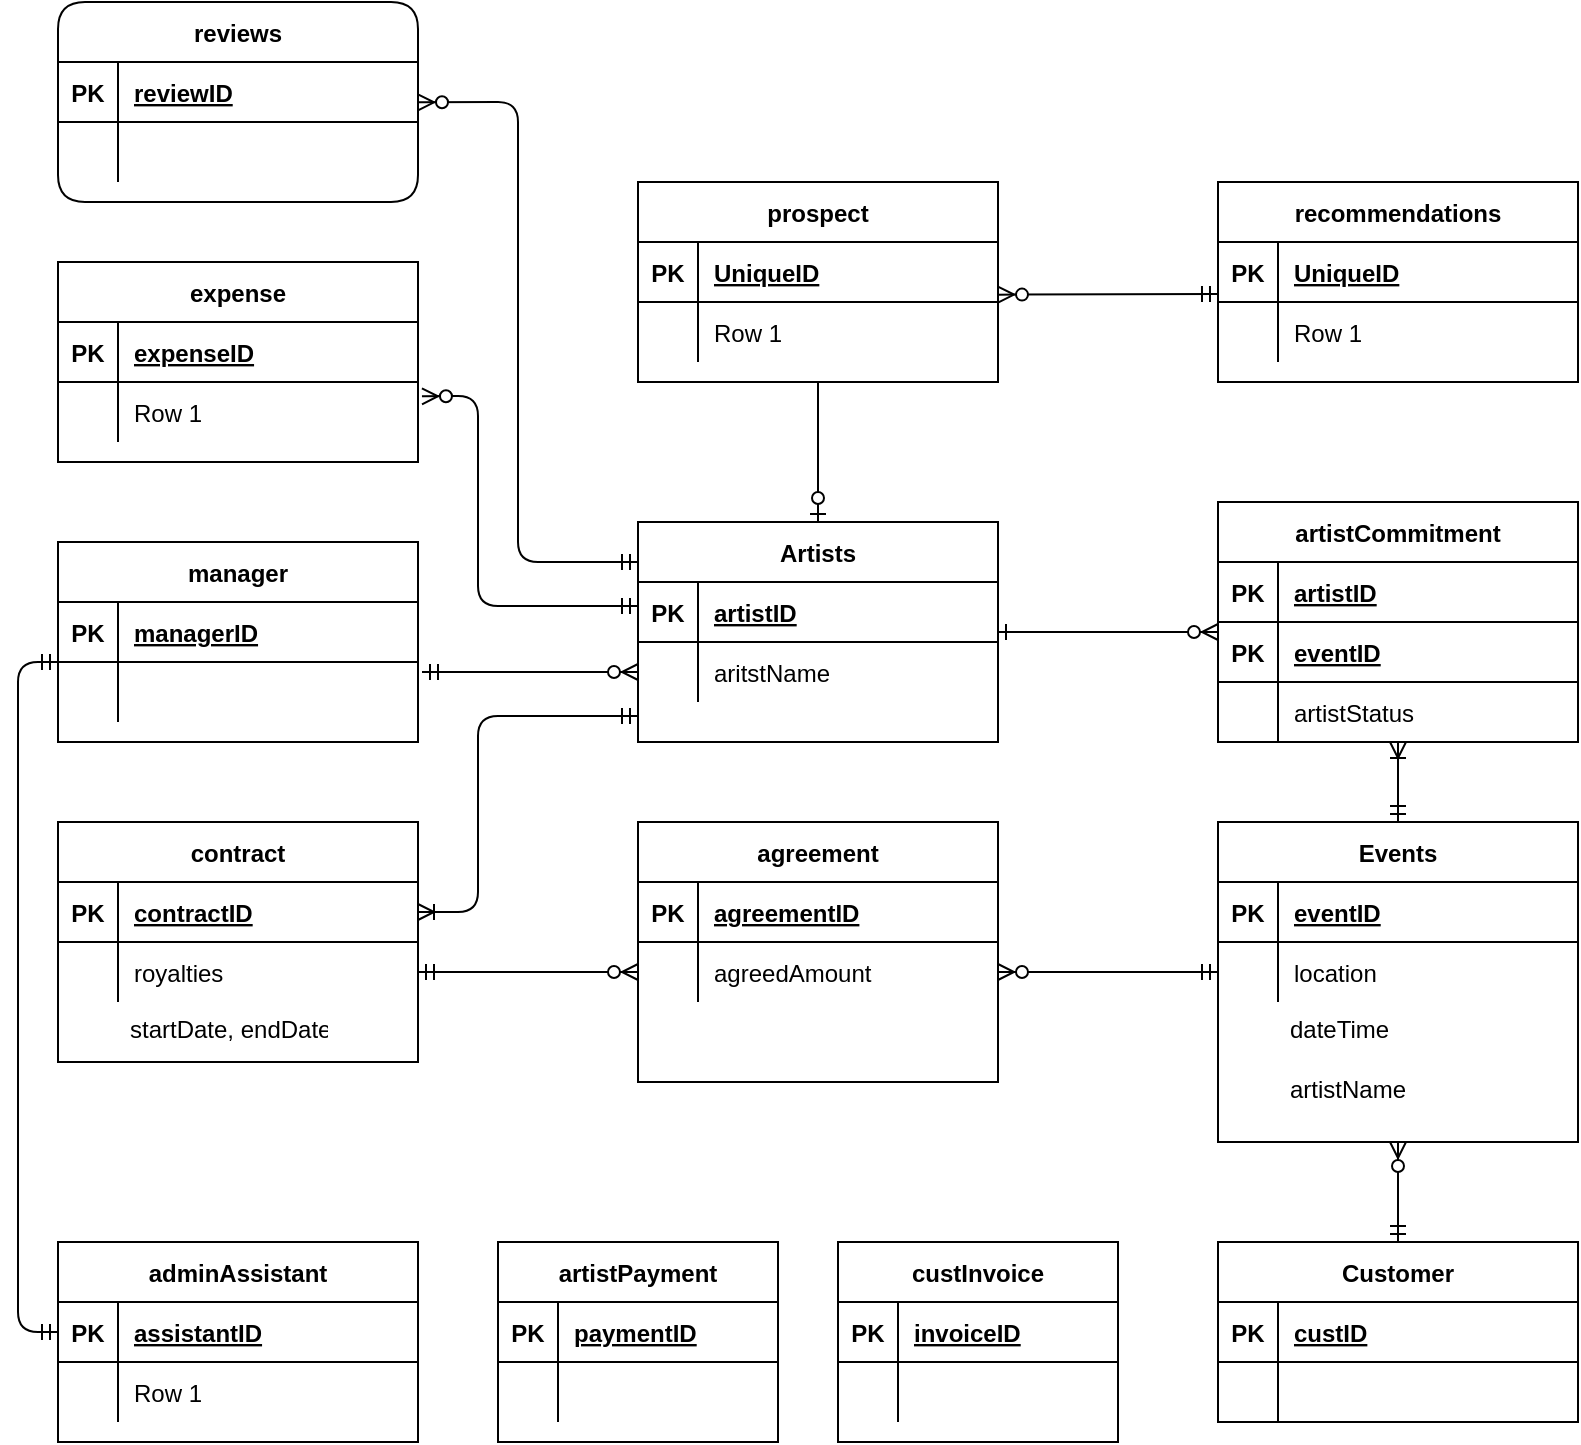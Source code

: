 <mxfile version="13.8.1" type="github">
  <diagram id="R2lEEEUBdFMjLlhIrx00" name="Page-1">
    <mxGraphModel dx="1221" dy="688" grid="1" gridSize="10" guides="1" tooltips="1" connect="1" arrows="1" fold="1" page="1" pageScale="1" pageWidth="1654" pageHeight="1169" math="0" shadow="0" extFonts="Permanent Marker^https://fonts.googleapis.com/css?family=Permanent+Marker">
      <root>
        <mxCell id="0" />
        <mxCell id="1" parent="0" />
        <mxCell id="C-vyLk0tnHw3VtMMgP7b-1" value="" style="edgeStyle=entityRelationEdgeStyle;endArrow=ERzeroToMany;startArrow=ERone;endFill=1;startFill=0;" parent="1" edge="1">
          <mxGeometry width="100" height="100" relative="1" as="geometry">
            <mxPoint x="730" y="455" as="sourcePoint" />
            <mxPoint x="840" y="455" as="targetPoint" />
          </mxGeometry>
        </mxCell>
        <mxCell id="C-vyLk0tnHw3VtMMgP7b-23" value="Artists" style="shape=table;startSize=30;container=1;collapsible=1;childLayout=tableLayout;fixedRows=1;rowLines=0;fontStyle=1;align=center;resizeLast=1;" parent="1" vertex="1">
          <mxGeometry x="550" y="400" width="180" height="110" as="geometry" />
        </mxCell>
        <mxCell id="C-vyLk0tnHw3VtMMgP7b-24" value="" style="shape=partialRectangle;collapsible=0;dropTarget=0;pointerEvents=0;fillColor=none;points=[[0,0.5],[1,0.5]];portConstraint=eastwest;top=0;left=0;right=0;bottom=1;" parent="C-vyLk0tnHw3VtMMgP7b-23" vertex="1">
          <mxGeometry y="30" width="180" height="30" as="geometry" />
        </mxCell>
        <mxCell id="C-vyLk0tnHw3VtMMgP7b-25" value="PK" style="shape=partialRectangle;overflow=hidden;connectable=0;fillColor=none;top=0;left=0;bottom=0;right=0;fontStyle=1;" parent="C-vyLk0tnHw3VtMMgP7b-24" vertex="1">
          <mxGeometry width="30" height="30" as="geometry" />
        </mxCell>
        <mxCell id="C-vyLk0tnHw3VtMMgP7b-26" value="artistID" style="shape=partialRectangle;overflow=hidden;connectable=0;fillColor=none;top=0;left=0;bottom=0;right=0;align=left;spacingLeft=6;fontStyle=5;" parent="C-vyLk0tnHw3VtMMgP7b-24" vertex="1">
          <mxGeometry x="30" width="150" height="30" as="geometry" />
        </mxCell>
        <mxCell id="C-vyLk0tnHw3VtMMgP7b-27" value="" style="shape=partialRectangle;collapsible=0;dropTarget=0;pointerEvents=0;fillColor=none;points=[[0,0.5],[1,0.5]];portConstraint=eastwest;top=0;left=0;right=0;bottom=0;" parent="C-vyLk0tnHw3VtMMgP7b-23" vertex="1">
          <mxGeometry y="60" width="180" height="30" as="geometry" />
        </mxCell>
        <mxCell id="C-vyLk0tnHw3VtMMgP7b-28" value="" style="shape=partialRectangle;overflow=hidden;connectable=0;fillColor=none;top=0;left=0;bottom=0;right=0;" parent="C-vyLk0tnHw3VtMMgP7b-27" vertex="1">
          <mxGeometry width="30" height="30" as="geometry" />
        </mxCell>
        <mxCell id="C-vyLk0tnHw3VtMMgP7b-29" value="aritstName" style="shape=partialRectangle;overflow=hidden;connectable=0;fillColor=none;top=0;left=0;bottom=0;right=0;align=left;spacingLeft=6;" parent="C-vyLk0tnHw3VtMMgP7b-27" vertex="1">
          <mxGeometry x="30" width="150" height="30" as="geometry" />
        </mxCell>
        <mxCell id="C-vyLk0tnHw3VtMMgP7b-13" value="Events" style="shape=table;startSize=30;container=1;collapsible=1;childLayout=tableLayout;fixedRows=1;rowLines=0;fontStyle=1;align=center;resizeLast=1;labelBorderColor=none;" parent="1" vertex="1">
          <mxGeometry x="840" y="550" width="180" height="160" as="geometry" />
        </mxCell>
        <mxCell id="C-vyLk0tnHw3VtMMgP7b-14" value="" style="shape=partialRectangle;collapsible=0;dropTarget=0;pointerEvents=0;fillColor=none;points=[[0,0.5],[1,0.5]];portConstraint=eastwest;top=0;left=0;right=0;bottom=1;" parent="C-vyLk0tnHw3VtMMgP7b-13" vertex="1">
          <mxGeometry y="30" width="180" height="30" as="geometry" />
        </mxCell>
        <mxCell id="C-vyLk0tnHw3VtMMgP7b-15" value="PK" style="shape=partialRectangle;overflow=hidden;connectable=0;fillColor=none;top=0;left=0;bottom=0;right=0;fontStyle=1;" parent="C-vyLk0tnHw3VtMMgP7b-14" vertex="1">
          <mxGeometry width="30" height="30" as="geometry" />
        </mxCell>
        <mxCell id="C-vyLk0tnHw3VtMMgP7b-16" value="eventID" style="shape=partialRectangle;overflow=hidden;connectable=0;fillColor=none;top=0;left=0;bottom=0;right=0;align=left;spacingLeft=6;fontStyle=5;" parent="C-vyLk0tnHw3VtMMgP7b-14" vertex="1">
          <mxGeometry x="30" width="150" height="30" as="geometry" />
        </mxCell>
        <mxCell id="C-vyLk0tnHw3VtMMgP7b-17" value="" style="shape=partialRectangle;collapsible=0;dropTarget=0;pointerEvents=0;fillColor=none;points=[[0,0.5],[1,0.5]];portConstraint=eastwest;top=0;left=0;right=0;bottom=0;" parent="C-vyLk0tnHw3VtMMgP7b-13" vertex="1">
          <mxGeometry y="60" width="180" height="30" as="geometry" />
        </mxCell>
        <mxCell id="C-vyLk0tnHw3VtMMgP7b-18" value="" style="shape=partialRectangle;overflow=hidden;connectable=0;fillColor=none;top=0;left=0;bottom=0;right=0;" parent="C-vyLk0tnHw3VtMMgP7b-17" vertex="1">
          <mxGeometry width="30" height="30" as="geometry" />
        </mxCell>
        <mxCell id="C-vyLk0tnHw3VtMMgP7b-19" value="location" style="shape=partialRectangle;overflow=hidden;connectable=0;fillColor=none;top=0;left=0;bottom=0;right=0;align=left;spacingLeft=6;" parent="C-vyLk0tnHw3VtMMgP7b-17" vertex="1">
          <mxGeometry x="30" width="150" height="30" as="geometry" />
        </mxCell>
        <mxCell id="mqJl5DUYmQ09zR0W0rPT-18" value="" style="fontSize=12;html=1;endArrow=ERoneToMany;startArrow=ERmandOne;exitX=0.5;exitY=0;exitDx=0;exitDy=0;entryX=0.5;entryY=1;entryDx=0;entryDy=0;" edge="1" parent="1" source="C-vyLk0tnHw3VtMMgP7b-13" target="C-vyLk0tnHw3VtMMgP7b-2">
          <mxGeometry width="100" height="100" relative="1" as="geometry">
            <mxPoint x="860" y="610" as="sourcePoint" />
            <mxPoint x="960" y="510" as="targetPoint" />
          </mxGeometry>
        </mxCell>
        <mxCell id="mqJl5DUYmQ09zR0W0rPT-19" value="" style="fontSize=12;html=1;endArrow=ERzeroToMany;startArrow=ERmandOne;exitX=0.5;exitY=0;exitDx=0;exitDy=0;entryX=0.5;entryY=1;entryDx=0;entryDy=0;" edge="1" parent="1" source="mqJl5DUYmQ09zR0W0rPT-5" target="C-vyLk0tnHw3VtMMgP7b-13">
          <mxGeometry width="100" height="100" relative="1" as="geometry">
            <mxPoint x="860" y="750" as="sourcePoint" />
            <mxPoint x="960" y="650" as="targetPoint" />
          </mxGeometry>
        </mxCell>
        <mxCell id="mqJl5DUYmQ09zR0W0rPT-46" value="contract" style="shape=table;startSize=30;container=1;collapsible=1;childLayout=tableLayout;fixedRows=1;rowLines=0;fontStyle=1;align=center;resizeLast=1;" vertex="1" parent="1">
          <mxGeometry x="260" y="550" width="180" height="120" as="geometry" />
        </mxCell>
        <mxCell id="mqJl5DUYmQ09zR0W0rPT-47" value="" style="shape=partialRectangle;collapsible=0;dropTarget=0;pointerEvents=0;fillColor=none;top=0;left=0;bottom=1;right=0;points=[[0,0.5],[1,0.5]];portConstraint=eastwest;" vertex="1" parent="mqJl5DUYmQ09zR0W0rPT-46">
          <mxGeometry y="30" width="180" height="30" as="geometry" />
        </mxCell>
        <mxCell id="mqJl5DUYmQ09zR0W0rPT-48" value="PK" style="shape=partialRectangle;connectable=0;fillColor=none;top=0;left=0;bottom=0;right=0;fontStyle=1;overflow=hidden;" vertex="1" parent="mqJl5DUYmQ09zR0W0rPT-47">
          <mxGeometry width="30" height="30" as="geometry" />
        </mxCell>
        <mxCell id="mqJl5DUYmQ09zR0W0rPT-49" value="contractID" style="shape=partialRectangle;connectable=0;fillColor=none;top=0;left=0;bottom=0;right=0;align=left;spacingLeft=6;fontStyle=5;overflow=hidden;" vertex="1" parent="mqJl5DUYmQ09zR0W0rPT-47">
          <mxGeometry x="30" width="150" height="30" as="geometry" />
        </mxCell>
        <mxCell id="mqJl5DUYmQ09zR0W0rPT-50" value="" style="shape=partialRectangle;collapsible=0;dropTarget=0;pointerEvents=0;fillColor=none;top=0;left=0;bottom=0;right=0;points=[[0,0.5],[1,0.5]];portConstraint=eastwest;" vertex="1" parent="mqJl5DUYmQ09zR0W0rPT-46">
          <mxGeometry y="60" width="180" height="30" as="geometry" />
        </mxCell>
        <mxCell id="mqJl5DUYmQ09zR0W0rPT-51" value="" style="shape=partialRectangle;connectable=0;fillColor=none;top=0;left=0;bottom=0;right=0;editable=1;overflow=hidden;" vertex="1" parent="mqJl5DUYmQ09zR0W0rPT-50">
          <mxGeometry width="30" height="30" as="geometry" />
        </mxCell>
        <mxCell id="mqJl5DUYmQ09zR0W0rPT-52" value="royalties" style="shape=partialRectangle;connectable=0;fillColor=none;top=0;left=0;bottom=0;right=0;align=left;spacingLeft=6;overflow=hidden;" vertex="1" parent="mqJl5DUYmQ09zR0W0rPT-50">
          <mxGeometry x="30" width="150" height="30" as="geometry" />
        </mxCell>
        <mxCell id="mqJl5DUYmQ09zR0W0rPT-59" value="manager" style="shape=table;startSize=30;container=1;collapsible=1;childLayout=tableLayout;fixedRows=1;rowLines=0;fontStyle=1;align=center;resizeLast=1;" vertex="1" parent="1">
          <mxGeometry x="260" y="410" width="180" height="100" as="geometry" />
        </mxCell>
        <mxCell id="mqJl5DUYmQ09zR0W0rPT-60" value="" style="shape=partialRectangle;collapsible=0;dropTarget=0;pointerEvents=0;fillColor=none;top=0;left=0;bottom=1;right=0;points=[[0,0.5],[1,0.5]];portConstraint=eastwest;" vertex="1" parent="mqJl5DUYmQ09zR0W0rPT-59">
          <mxGeometry y="30" width="180" height="30" as="geometry" />
        </mxCell>
        <mxCell id="mqJl5DUYmQ09zR0W0rPT-61" value="PK" style="shape=partialRectangle;connectable=0;fillColor=none;top=0;left=0;bottom=0;right=0;fontStyle=1;overflow=hidden;" vertex="1" parent="mqJl5DUYmQ09zR0W0rPT-60">
          <mxGeometry width="30" height="30" as="geometry" />
        </mxCell>
        <mxCell id="mqJl5DUYmQ09zR0W0rPT-62" value="managerID" style="shape=partialRectangle;connectable=0;fillColor=none;top=0;left=0;bottom=0;right=0;align=left;spacingLeft=6;fontStyle=5;overflow=hidden;" vertex="1" parent="mqJl5DUYmQ09zR0W0rPT-60">
          <mxGeometry x="30" width="150" height="30" as="geometry" />
        </mxCell>
        <mxCell id="mqJl5DUYmQ09zR0W0rPT-63" value="" style="shape=partialRectangle;collapsible=0;dropTarget=0;pointerEvents=0;fillColor=none;top=0;left=0;bottom=0;right=0;points=[[0,0.5],[1,0.5]];portConstraint=eastwest;" vertex="1" parent="mqJl5DUYmQ09zR0W0rPT-59">
          <mxGeometry y="60" width="180" height="30" as="geometry" />
        </mxCell>
        <mxCell id="mqJl5DUYmQ09zR0W0rPT-64" value="" style="shape=partialRectangle;connectable=0;fillColor=none;top=0;left=0;bottom=0;right=0;editable=1;overflow=hidden;" vertex="1" parent="mqJl5DUYmQ09zR0W0rPT-63">
          <mxGeometry width="30" height="30" as="geometry" />
        </mxCell>
        <mxCell id="mqJl5DUYmQ09zR0W0rPT-65" value="" style="shape=partialRectangle;connectable=0;fillColor=none;top=0;left=0;bottom=0;right=0;align=left;spacingLeft=6;overflow=hidden;" vertex="1" parent="mqJl5DUYmQ09zR0W0rPT-63">
          <mxGeometry x="30" width="150" height="30" as="geometry" />
        </mxCell>
        <mxCell id="mqJl5DUYmQ09zR0W0rPT-66" value="expense" style="shape=table;startSize=30;container=1;collapsible=1;childLayout=tableLayout;fixedRows=1;rowLines=0;fontStyle=1;align=center;resizeLast=1;" vertex="1" parent="1">
          <mxGeometry x="260" y="270" width="180" height="100" as="geometry" />
        </mxCell>
        <mxCell id="mqJl5DUYmQ09zR0W0rPT-67" value="" style="shape=partialRectangle;collapsible=0;dropTarget=0;pointerEvents=0;fillColor=none;top=0;left=0;bottom=1;right=0;points=[[0,0.5],[1,0.5]];portConstraint=eastwest;" vertex="1" parent="mqJl5DUYmQ09zR0W0rPT-66">
          <mxGeometry y="30" width="180" height="30" as="geometry" />
        </mxCell>
        <mxCell id="mqJl5DUYmQ09zR0W0rPT-68" value="PK" style="shape=partialRectangle;connectable=0;fillColor=none;top=0;left=0;bottom=0;right=0;fontStyle=1;overflow=hidden;" vertex="1" parent="mqJl5DUYmQ09zR0W0rPT-67">
          <mxGeometry width="30" height="30" as="geometry" />
        </mxCell>
        <mxCell id="mqJl5DUYmQ09zR0W0rPT-69" value="expenseID" style="shape=partialRectangle;connectable=0;fillColor=none;top=0;left=0;bottom=0;right=0;align=left;spacingLeft=6;fontStyle=5;overflow=hidden;" vertex="1" parent="mqJl5DUYmQ09zR0W0rPT-67">
          <mxGeometry x="30" width="150" height="30" as="geometry" />
        </mxCell>
        <mxCell id="mqJl5DUYmQ09zR0W0rPT-70" value="" style="shape=partialRectangle;collapsible=0;dropTarget=0;pointerEvents=0;fillColor=none;top=0;left=0;bottom=0;right=0;points=[[0,0.5],[1,0.5]];portConstraint=eastwest;" vertex="1" parent="mqJl5DUYmQ09zR0W0rPT-66">
          <mxGeometry y="60" width="180" height="30" as="geometry" />
        </mxCell>
        <mxCell id="mqJl5DUYmQ09zR0W0rPT-71" value="" style="shape=partialRectangle;connectable=0;fillColor=none;top=0;left=0;bottom=0;right=0;editable=1;overflow=hidden;" vertex="1" parent="mqJl5DUYmQ09zR0W0rPT-70">
          <mxGeometry width="30" height="30" as="geometry" />
        </mxCell>
        <mxCell id="mqJl5DUYmQ09zR0W0rPT-72" value="Row 1" style="shape=partialRectangle;connectable=0;fillColor=none;top=0;left=0;bottom=0;right=0;align=left;spacingLeft=6;overflow=hidden;" vertex="1" parent="mqJl5DUYmQ09zR0W0rPT-70">
          <mxGeometry x="30" width="150" height="30" as="geometry" />
        </mxCell>
        <mxCell id="mqJl5DUYmQ09zR0W0rPT-33" value="agreement" style="shape=table;startSize=30;container=1;collapsible=1;childLayout=tableLayout;fixedRows=1;rowLines=0;fontStyle=1;align=center;resizeLast=1;" vertex="1" parent="1">
          <mxGeometry x="550" y="550" width="180" height="130" as="geometry" />
        </mxCell>
        <mxCell id="mqJl5DUYmQ09zR0W0rPT-34" value="" style="shape=partialRectangle;collapsible=0;dropTarget=0;pointerEvents=0;fillColor=none;top=0;left=0;bottom=1;right=0;points=[[0,0.5],[1,0.5]];portConstraint=eastwest;" vertex="1" parent="mqJl5DUYmQ09zR0W0rPT-33">
          <mxGeometry y="30" width="180" height="30" as="geometry" />
        </mxCell>
        <mxCell id="mqJl5DUYmQ09zR0W0rPT-35" value="PK" style="shape=partialRectangle;connectable=0;fillColor=none;top=0;left=0;bottom=0;right=0;fontStyle=1;overflow=hidden;" vertex="1" parent="mqJl5DUYmQ09zR0W0rPT-34">
          <mxGeometry width="30" height="30" as="geometry" />
        </mxCell>
        <mxCell id="mqJl5DUYmQ09zR0W0rPT-36" value="agreementID" style="shape=partialRectangle;connectable=0;fillColor=none;top=0;left=0;bottom=0;right=0;align=left;spacingLeft=6;fontStyle=5;overflow=hidden;" vertex="1" parent="mqJl5DUYmQ09zR0W0rPT-34">
          <mxGeometry x="30" width="150" height="30" as="geometry" />
        </mxCell>
        <mxCell id="mqJl5DUYmQ09zR0W0rPT-37" value="" style="shape=partialRectangle;collapsible=0;dropTarget=0;pointerEvents=0;fillColor=none;top=0;left=0;bottom=0;right=0;points=[[0,0.5],[1,0.5]];portConstraint=eastwest;" vertex="1" parent="mqJl5DUYmQ09zR0W0rPT-33">
          <mxGeometry y="60" width="180" height="30" as="geometry" />
        </mxCell>
        <mxCell id="mqJl5DUYmQ09zR0W0rPT-38" value="" style="shape=partialRectangle;connectable=0;fillColor=none;top=0;left=0;bottom=0;right=0;editable=1;overflow=hidden;" vertex="1" parent="mqJl5DUYmQ09zR0W0rPT-37">
          <mxGeometry width="30" height="30" as="geometry" />
        </mxCell>
        <mxCell id="mqJl5DUYmQ09zR0W0rPT-39" value="agreedAmount" style="shape=partialRectangle;connectable=0;fillColor=none;top=0;left=0;bottom=0;right=0;align=left;spacingLeft=6;overflow=hidden;" vertex="1" parent="mqJl5DUYmQ09zR0W0rPT-37">
          <mxGeometry x="30" width="150" height="30" as="geometry" />
        </mxCell>
        <mxCell id="mqJl5DUYmQ09zR0W0rPT-73" value="reviews" style="shape=table;startSize=30;container=1;collapsible=1;childLayout=tableLayout;fixedRows=1;rowLines=0;fontStyle=1;align=center;resizeLast=1;rounded=1;" vertex="1" parent="1">
          <mxGeometry x="260" y="140" width="180" height="100" as="geometry" />
        </mxCell>
        <mxCell id="mqJl5DUYmQ09zR0W0rPT-74" value="" style="shape=partialRectangle;collapsible=0;dropTarget=0;pointerEvents=0;fillColor=none;top=0;left=0;bottom=1;right=0;points=[[0,0.5],[1,0.5]];portConstraint=eastwest;" vertex="1" parent="mqJl5DUYmQ09zR0W0rPT-73">
          <mxGeometry y="30" width="180" height="30" as="geometry" />
        </mxCell>
        <mxCell id="mqJl5DUYmQ09zR0W0rPT-75" value="PK" style="shape=partialRectangle;connectable=0;fillColor=none;top=0;left=0;bottom=0;right=0;fontStyle=1;overflow=hidden;" vertex="1" parent="mqJl5DUYmQ09zR0W0rPT-74">
          <mxGeometry width="30" height="30" as="geometry" />
        </mxCell>
        <mxCell id="mqJl5DUYmQ09zR0W0rPT-76" value="reviewID" style="shape=partialRectangle;connectable=0;fillColor=none;top=0;left=0;bottom=0;right=0;align=left;spacingLeft=6;fontStyle=5;overflow=hidden;" vertex="1" parent="mqJl5DUYmQ09zR0W0rPT-74">
          <mxGeometry x="30" width="150" height="30" as="geometry" />
        </mxCell>
        <mxCell id="mqJl5DUYmQ09zR0W0rPT-77" value="" style="shape=partialRectangle;collapsible=0;dropTarget=0;pointerEvents=0;fillColor=none;top=0;left=0;bottom=0;right=0;points=[[0,0.5],[1,0.5]];portConstraint=eastwest;" vertex="1" parent="mqJl5DUYmQ09zR0W0rPT-73">
          <mxGeometry y="60" width="180" height="30" as="geometry" />
        </mxCell>
        <mxCell id="mqJl5DUYmQ09zR0W0rPT-78" value="" style="shape=partialRectangle;connectable=0;fillColor=none;top=0;left=0;bottom=0;right=0;editable=1;overflow=hidden;" vertex="1" parent="mqJl5DUYmQ09zR0W0rPT-77">
          <mxGeometry width="30" height="30" as="geometry" />
        </mxCell>
        <mxCell id="mqJl5DUYmQ09zR0W0rPT-79" value="" style="shape=partialRectangle;connectable=0;fillColor=none;top=0;left=0;bottom=0;right=0;align=left;spacingLeft=6;overflow=hidden;" vertex="1" parent="mqJl5DUYmQ09zR0W0rPT-77">
          <mxGeometry x="30" width="150" height="30" as="geometry" />
        </mxCell>
        <mxCell id="C-vyLk0tnHw3VtMMgP7b-2" value="artistCommitment" style="shape=table;startSize=30;container=1;collapsible=1;childLayout=tableLayout;fixedRows=1;rowLines=0;fontStyle=1;align=center;resizeLast=1;" parent="1" vertex="1">
          <mxGeometry x="840" y="390" width="180" height="120" as="geometry" />
        </mxCell>
        <mxCell id="C-vyLk0tnHw3VtMMgP7b-3" value="" style="shape=partialRectangle;collapsible=0;dropTarget=0;pointerEvents=0;fillColor=none;points=[[0,0.5],[1,0.5]];portConstraint=eastwest;top=0;left=0;right=0;bottom=1;" parent="C-vyLk0tnHw3VtMMgP7b-2" vertex="1">
          <mxGeometry y="30" width="180" height="30" as="geometry" />
        </mxCell>
        <mxCell id="C-vyLk0tnHw3VtMMgP7b-4" value="PK" style="shape=partialRectangle;overflow=hidden;connectable=0;fillColor=none;top=0;left=0;bottom=0;right=0;fontStyle=1;" parent="C-vyLk0tnHw3VtMMgP7b-3" vertex="1">
          <mxGeometry width="30" height="30" as="geometry" />
        </mxCell>
        <mxCell id="C-vyLk0tnHw3VtMMgP7b-5" value="artistID" style="shape=partialRectangle;overflow=hidden;connectable=0;fillColor=none;top=0;left=0;bottom=0;right=0;align=left;spacingLeft=6;fontStyle=5;" parent="C-vyLk0tnHw3VtMMgP7b-3" vertex="1">
          <mxGeometry x="30" width="150" height="30" as="geometry" />
        </mxCell>
        <mxCell id="mqJl5DUYmQ09zR0W0rPT-1" value="" style="shape=partialRectangle;collapsible=0;dropTarget=0;pointerEvents=0;fillColor=none;top=0;left=0;bottom=1;right=0;points=[[0,0.5],[1,0.5]];portConstraint=eastwest;" vertex="1" parent="C-vyLk0tnHw3VtMMgP7b-2">
          <mxGeometry y="60" width="180" height="30" as="geometry" />
        </mxCell>
        <mxCell id="mqJl5DUYmQ09zR0W0rPT-2" value="PK" style="shape=partialRectangle;connectable=0;fillColor=none;top=0;left=0;bottom=0;right=0;fontStyle=1;overflow=hidden;" vertex="1" parent="mqJl5DUYmQ09zR0W0rPT-1">
          <mxGeometry width="30" height="30" as="geometry" />
        </mxCell>
        <mxCell id="mqJl5DUYmQ09zR0W0rPT-3" value="eventID" style="shape=partialRectangle;connectable=0;fillColor=none;top=0;left=0;bottom=0;right=0;align=left;spacingLeft=6;fontStyle=5;overflow=hidden;" vertex="1" parent="mqJl5DUYmQ09zR0W0rPT-1">
          <mxGeometry x="30" width="150" height="30" as="geometry" />
        </mxCell>
        <mxCell id="C-vyLk0tnHw3VtMMgP7b-9" value="" style="shape=partialRectangle;collapsible=0;dropTarget=0;pointerEvents=0;fillColor=none;points=[[0,0.5],[1,0.5]];portConstraint=eastwest;top=0;left=0;right=0;bottom=0;" parent="C-vyLk0tnHw3VtMMgP7b-2" vertex="1">
          <mxGeometry y="90" width="180" height="30" as="geometry" />
        </mxCell>
        <mxCell id="C-vyLk0tnHw3VtMMgP7b-10" value="" style="shape=partialRectangle;overflow=hidden;connectable=0;fillColor=none;top=0;left=0;bottom=0;right=0;" parent="C-vyLk0tnHw3VtMMgP7b-9" vertex="1">
          <mxGeometry width="30" height="30" as="geometry" />
        </mxCell>
        <mxCell id="C-vyLk0tnHw3VtMMgP7b-11" value="artistStatus" style="shape=partialRectangle;overflow=hidden;connectable=0;fillColor=none;top=0;left=0;bottom=0;right=0;align=left;spacingLeft=6;" parent="C-vyLk0tnHw3VtMMgP7b-9" vertex="1">
          <mxGeometry x="30" width="150" height="30" as="geometry" />
        </mxCell>
        <mxCell id="mqJl5DUYmQ09zR0W0rPT-107" value="" style="fontSize=12;html=1;endArrow=ERoneToMany;startArrow=ERmandOne;entryX=1;entryY=0.5;entryDx=0;entryDy=0;" edge="1" parent="1" target="mqJl5DUYmQ09zR0W0rPT-47">
          <mxGeometry width="100" height="100" relative="1" as="geometry">
            <mxPoint x="550" y="497" as="sourcePoint" />
            <mxPoint x="710" y="490" as="targetPoint" />
            <Array as="points">
              <mxPoint x="470" y="497" />
              <mxPoint x="470" y="595" />
            </Array>
          </mxGeometry>
        </mxCell>
        <mxCell id="mqJl5DUYmQ09zR0W0rPT-109" value="dateTime" style="text;strokeColor=none;fillColor=none;spacingLeft=4;spacingRight=4;overflow=hidden;rotatable=0;points=[[0,0.5],[1,0.5]];portConstraint=eastwest;fontSize=12;" vertex="1" parent="1">
          <mxGeometry x="870" y="640" width="150" height="30" as="geometry" />
        </mxCell>
        <mxCell id="mqJl5DUYmQ09zR0W0rPT-110" value="artistName" style="text;strokeColor=none;fillColor=none;spacingLeft=4;spacingRight=4;overflow=hidden;rotatable=0;points=[[0,0.5],[1,0.5]];portConstraint=eastwest;fontSize=12;" vertex="1" parent="1">
          <mxGeometry x="870" y="670" width="150" height="30" as="geometry" />
        </mxCell>
        <mxCell id="mqJl5DUYmQ09zR0W0rPT-111" value="startDate, endDate" style="text;strokeColor=none;fillColor=none;spacingLeft=4;spacingRight=4;overflow=hidden;rotatable=0;points=[[0,0.5],[1,0.5]];portConstraint=eastwest;fontSize=12;" vertex="1" parent="1">
          <mxGeometry x="290" y="640" width="110" height="30" as="geometry" />
        </mxCell>
        <mxCell id="mqJl5DUYmQ09zR0W0rPT-112" value="" style="edgeStyle=entityRelationEdgeStyle;fontSize=12;html=1;endArrow=ERzeroToMany;startArrow=ERmandOne;entryX=0;entryY=0.5;entryDx=0;entryDy=0;" edge="1" parent="1" target="C-vyLk0tnHw3VtMMgP7b-27">
          <mxGeometry width="100" height="100" relative="1" as="geometry">
            <mxPoint x="442" y="475" as="sourcePoint" />
            <mxPoint x="710" y="410" as="targetPoint" />
          </mxGeometry>
        </mxCell>
        <mxCell id="mqJl5DUYmQ09zR0W0rPT-113" value="" style="fontSize=12;html=1;endArrow=ERzeroToMany;startArrow=ERmandOne;entryX=1.011;entryY=0.239;entryDx=0;entryDy=0;entryPerimeter=0;" edge="1" parent="1" target="mqJl5DUYmQ09zR0W0rPT-70">
          <mxGeometry width="100" height="100" relative="1" as="geometry">
            <mxPoint x="550" y="442" as="sourcePoint" />
            <mxPoint x="559.28" y="479.88" as="targetPoint" />
            <Array as="points">
              <mxPoint x="470" y="442" />
              <mxPoint x="470" y="337" />
            </Array>
          </mxGeometry>
        </mxCell>
        <mxCell id="mqJl5DUYmQ09zR0W0rPT-114" value="" style="fontSize=12;html=1;endArrow=ERzeroToMany;startArrow=ERmandOne;entryX=1.011;entryY=0.239;entryDx=0;entryDy=0;entryPerimeter=0;" edge="1" parent="1">
          <mxGeometry width="100" height="100" relative="1" as="geometry">
            <mxPoint x="550" y="420" as="sourcePoint" />
            <mxPoint x="440" y="190.17" as="targetPoint" />
            <Array as="points">
              <mxPoint x="490" y="420" />
              <mxPoint x="490" y="190" />
            </Array>
          </mxGeometry>
        </mxCell>
        <mxCell id="mqJl5DUYmQ09zR0W0rPT-81" value="prospect" style="shape=table;startSize=30;container=1;collapsible=1;childLayout=tableLayout;fixedRows=1;rowLines=0;fontStyle=1;align=center;resizeLast=1;" vertex="1" parent="1">
          <mxGeometry x="550" y="230" width="180" height="100" as="geometry" />
        </mxCell>
        <mxCell id="mqJl5DUYmQ09zR0W0rPT-82" value="" style="shape=partialRectangle;collapsible=0;dropTarget=0;pointerEvents=0;fillColor=none;top=0;left=0;bottom=1;right=0;points=[[0,0.5],[1,0.5]];portConstraint=eastwest;" vertex="1" parent="mqJl5DUYmQ09zR0W0rPT-81">
          <mxGeometry y="30" width="180" height="30" as="geometry" />
        </mxCell>
        <mxCell id="mqJl5DUYmQ09zR0W0rPT-83" value="PK" style="shape=partialRectangle;connectable=0;fillColor=none;top=0;left=0;bottom=0;right=0;fontStyle=1;overflow=hidden;" vertex="1" parent="mqJl5DUYmQ09zR0W0rPT-82">
          <mxGeometry width="30" height="30" as="geometry" />
        </mxCell>
        <mxCell id="mqJl5DUYmQ09zR0W0rPT-84" value="UniqueID" style="shape=partialRectangle;connectable=0;fillColor=none;top=0;left=0;bottom=0;right=0;align=left;spacingLeft=6;fontStyle=5;overflow=hidden;" vertex="1" parent="mqJl5DUYmQ09zR0W0rPT-82">
          <mxGeometry x="30" width="150" height="30" as="geometry" />
        </mxCell>
        <mxCell id="mqJl5DUYmQ09zR0W0rPT-85" value="" style="shape=partialRectangle;collapsible=0;dropTarget=0;pointerEvents=0;fillColor=none;top=0;left=0;bottom=0;right=0;points=[[0,0.5],[1,0.5]];portConstraint=eastwest;" vertex="1" parent="mqJl5DUYmQ09zR0W0rPT-81">
          <mxGeometry y="60" width="180" height="30" as="geometry" />
        </mxCell>
        <mxCell id="mqJl5DUYmQ09zR0W0rPT-86" value="" style="shape=partialRectangle;connectable=0;fillColor=none;top=0;left=0;bottom=0;right=0;editable=1;overflow=hidden;" vertex="1" parent="mqJl5DUYmQ09zR0W0rPT-85">
          <mxGeometry width="30" height="30" as="geometry" />
        </mxCell>
        <mxCell id="mqJl5DUYmQ09zR0W0rPT-87" value="Row 1" style="shape=partialRectangle;connectable=0;fillColor=none;top=0;left=0;bottom=0;right=0;align=left;spacingLeft=6;overflow=hidden;" vertex="1" parent="mqJl5DUYmQ09zR0W0rPT-85">
          <mxGeometry x="30" width="150" height="30" as="geometry" />
        </mxCell>
        <mxCell id="mqJl5DUYmQ09zR0W0rPT-94" value="recommendations" style="shape=table;startSize=30;container=1;collapsible=1;childLayout=tableLayout;fixedRows=1;rowLines=0;fontStyle=1;align=center;resizeLast=1;" vertex="1" parent="1">
          <mxGeometry x="840" y="230" width="180" height="100" as="geometry" />
        </mxCell>
        <mxCell id="mqJl5DUYmQ09zR0W0rPT-95" value="" style="shape=partialRectangle;collapsible=0;dropTarget=0;pointerEvents=0;fillColor=none;top=0;left=0;bottom=1;right=0;points=[[0,0.5],[1,0.5]];portConstraint=eastwest;" vertex="1" parent="mqJl5DUYmQ09zR0W0rPT-94">
          <mxGeometry y="30" width="180" height="30" as="geometry" />
        </mxCell>
        <mxCell id="mqJl5DUYmQ09zR0W0rPT-96" value="PK" style="shape=partialRectangle;connectable=0;fillColor=none;top=0;left=0;bottom=0;right=0;fontStyle=1;overflow=hidden;" vertex="1" parent="mqJl5DUYmQ09zR0W0rPT-95">
          <mxGeometry width="30" height="30" as="geometry" />
        </mxCell>
        <mxCell id="mqJl5DUYmQ09zR0W0rPT-97" value="UniqueID" style="shape=partialRectangle;connectable=0;fillColor=none;top=0;left=0;bottom=0;right=0;align=left;spacingLeft=6;fontStyle=5;overflow=hidden;" vertex="1" parent="mqJl5DUYmQ09zR0W0rPT-95">
          <mxGeometry x="30" width="150" height="30" as="geometry" />
        </mxCell>
        <mxCell id="mqJl5DUYmQ09zR0W0rPT-98" value="" style="shape=partialRectangle;collapsible=0;dropTarget=0;pointerEvents=0;fillColor=none;top=0;left=0;bottom=0;right=0;points=[[0,0.5],[1,0.5]];portConstraint=eastwest;" vertex="1" parent="mqJl5DUYmQ09zR0W0rPT-94">
          <mxGeometry y="60" width="180" height="30" as="geometry" />
        </mxCell>
        <mxCell id="mqJl5DUYmQ09zR0W0rPT-99" value="" style="shape=partialRectangle;connectable=0;fillColor=none;top=0;left=0;bottom=0;right=0;editable=1;overflow=hidden;" vertex="1" parent="mqJl5DUYmQ09zR0W0rPT-98">
          <mxGeometry width="30" height="30" as="geometry" />
        </mxCell>
        <mxCell id="mqJl5DUYmQ09zR0W0rPT-100" value="Row 1" style="shape=partialRectangle;connectable=0;fillColor=none;top=0;left=0;bottom=0;right=0;align=left;spacingLeft=6;overflow=hidden;" vertex="1" parent="mqJl5DUYmQ09zR0W0rPT-98">
          <mxGeometry x="30" width="150" height="30" as="geometry" />
        </mxCell>
        <mxCell id="mqJl5DUYmQ09zR0W0rPT-5" value="Customer" style="shape=table;startSize=30;container=1;collapsible=1;childLayout=tableLayout;fixedRows=1;rowLines=0;fontStyle=1;align=center;resizeLast=1;" vertex="1" parent="1">
          <mxGeometry x="840" y="760" width="180" height="90" as="geometry" />
        </mxCell>
        <mxCell id="mqJl5DUYmQ09zR0W0rPT-6" value="" style="shape=partialRectangle;collapsible=0;dropTarget=0;pointerEvents=0;fillColor=none;top=0;left=0;bottom=1;right=0;points=[[0,0.5],[1,0.5]];portConstraint=eastwest;" vertex="1" parent="mqJl5DUYmQ09zR0W0rPT-5">
          <mxGeometry y="30" width="180" height="30" as="geometry" />
        </mxCell>
        <mxCell id="mqJl5DUYmQ09zR0W0rPT-7" value="PK" style="shape=partialRectangle;connectable=0;fillColor=none;top=0;left=0;bottom=0;right=0;fontStyle=1;overflow=hidden;" vertex="1" parent="mqJl5DUYmQ09zR0W0rPT-6">
          <mxGeometry width="30" height="30" as="geometry" />
        </mxCell>
        <mxCell id="mqJl5DUYmQ09zR0W0rPT-8" value="custID" style="shape=partialRectangle;connectable=0;fillColor=none;top=0;left=0;bottom=0;right=0;align=left;spacingLeft=6;fontStyle=5;overflow=hidden;" vertex="1" parent="mqJl5DUYmQ09zR0W0rPT-6">
          <mxGeometry x="30" width="150" height="30" as="geometry" />
        </mxCell>
        <mxCell id="mqJl5DUYmQ09zR0W0rPT-15" value="" style="shape=partialRectangle;collapsible=0;dropTarget=0;pointerEvents=0;fillColor=none;top=0;left=0;bottom=0;right=0;points=[[0,0.5],[1,0.5]];portConstraint=eastwest;" vertex="1" parent="mqJl5DUYmQ09zR0W0rPT-5">
          <mxGeometry y="60" width="180" height="30" as="geometry" />
        </mxCell>
        <mxCell id="mqJl5DUYmQ09zR0W0rPT-16" value="" style="shape=partialRectangle;connectable=0;fillColor=none;top=0;left=0;bottom=0;right=0;editable=1;overflow=hidden;" vertex="1" parent="mqJl5DUYmQ09zR0W0rPT-15">
          <mxGeometry width="30" height="30" as="geometry" />
        </mxCell>
        <mxCell id="mqJl5DUYmQ09zR0W0rPT-17" value="" style="shape=partialRectangle;connectable=0;fillColor=none;top=0;left=0;bottom=0;right=0;align=left;spacingLeft=6;overflow=hidden;" vertex="1" parent="mqJl5DUYmQ09zR0W0rPT-15">
          <mxGeometry x="30" width="150" height="30" as="geometry" />
        </mxCell>
        <mxCell id="mqJl5DUYmQ09zR0W0rPT-116" value="" style="fontSize=12;html=1;endArrow=ERzeroToOne;endFill=1;entryX=0.5;entryY=0;entryDx=0;entryDy=0;exitX=0.5;exitY=1;exitDx=0;exitDy=0;" edge="1" parent="1" source="mqJl5DUYmQ09zR0W0rPT-81" target="C-vyLk0tnHw3VtMMgP7b-23">
          <mxGeometry width="100" height="100" relative="1" as="geometry">
            <mxPoint x="690" y="370" as="sourcePoint" />
            <mxPoint x="640" y="360" as="targetPoint" />
          </mxGeometry>
        </mxCell>
        <mxCell id="mqJl5DUYmQ09zR0W0rPT-117" value="" style="fontSize=12;html=1;endArrow=ERzeroToMany;startArrow=ERmandOne;entryX=1;entryY=0.878;entryDx=0;entryDy=0;entryPerimeter=0;" edge="1" parent="1" target="mqJl5DUYmQ09zR0W0rPT-82">
          <mxGeometry width="100" height="100" relative="1" as="geometry">
            <mxPoint x="840" y="286" as="sourcePoint" />
            <mxPoint x="770" y="310" as="targetPoint" />
          </mxGeometry>
        </mxCell>
        <mxCell id="mqJl5DUYmQ09zR0W0rPT-118" value="adminAssistant" style="shape=table;startSize=30;container=1;collapsible=1;childLayout=tableLayout;fixedRows=1;rowLines=0;fontStyle=1;align=center;resizeLast=1;" vertex="1" parent="1">
          <mxGeometry x="260" y="760" width="180" height="100" as="geometry" />
        </mxCell>
        <mxCell id="mqJl5DUYmQ09zR0W0rPT-119" value="" style="shape=partialRectangle;collapsible=0;dropTarget=0;pointerEvents=0;fillColor=none;top=0;left=0;bottom=1;right=0;points=[[0,0.5],[1,0.5]];portConstraint=eastwest;" vertex="1" parent="mqJl5DUYmQ09zR0W0rPT-118">
          <mxGeometry y="30" width="180" height="30" as="geometry" />
        </mxCell>
        <mxCell id="mqJl5DUYmQ09zR0W0rPT-120" value="PK" style="shape=partialRectangle;connectable=0;fillColor=none;top=0;left=0;bottom=0;right=0;fontStyle=1;overflow=hidden;" vertex="1" parent="mqJl5DUYmQ09zR0W0rPT-119">
          <mxGeometry width="30" height="30" as="geometry" />
        </mxCell>
        <mxCell id="mqJl5DUYmQ09zR0W0rPT-121" value="assistantID" style="shape=partialRectangle;connectable=0;fillColor=none;top=0;left=0;bottom=0;right=0;align=left;spacingLeft=6;fontStyle=5;overflow=hidden;" vertex="1" parent="mqJl5DUYmQ09zR0W0rPT-119">
          <mxGeometry x="30" width="150" height="30" as="geometry" />
        </mxCell>
        <mxCell id="mqJl5DUYmQ09zR0W0rPT-122" value="" style="shape=partialRectangle;collapsible=0;dropTarget=0;pointerEvents=0;fillColor=none;top=0;left=0;bottom=0;right=0;points=[[0,0.5],[1,0.5]];portConstraint=eastwest;" vertex="1" parent="mqJl5DUYmQ09zR0W0rPT-118">
          <mxGeometry y="60" width="180" height="30" as="geometry" />
        </mxCell>
        <mxCell id="mqJl5DUYmQ09zR0W0rPT-123" value="" style="shape=partialRectangle;connectable=0;fillColor=none;top=0;left=0;bottom=0;right=0;editable=1;overflow=hidden;" vertex="1" parent="mqJl5DUYmQ09zR0W0rPT-122">
          <mxGeometry width="30" height="30" as="geometry" />
        </mxCell>
        <mxCell id="mqJl5DUYmQ09zR0W0rPT-124" value="Row 1" style="shape=partialRectangle;connectable=0;fillColor=none;top=0;left=0;bottom=0;right=0;align=left;spacingLeft=6;overflow=hidden;" vertex="1" parent="mqJl5DUYmQ09zR0W0rPT-122">
          <mxGeometry x="30" width="150" height="30" as="geometry" />
        </mxCell>
        <mxCell id="mqJl5DUYmQ09zR0W0rPT-131" value="" style="fontSize=12;html=1;endArrow=ERmandOne;startArrow=ERmandOne;exitX=0;exitY=0.5;exitDx=0;exitDy=0;" edge="1" parent="1" source="mqJl5DUYmQ09zR0W0rPT-119">
          <mxGeometry width="100" height="100" relative="1" as="geometry">
            <mxPoint x="200" y="810" as="sourcePoint" />
            <mxPoint x="260" y="470" as="targetPoint" />
            <Array as="points">
              <mxPoint x="240" y="805" />
              <mxPoint x="240" y="470" />
            </Array>
          </mxGeometry>
        </mxCell>
        <mxCell id="mqJl5DUYmQ09zR0W0rPT-132" value="" style="edgeStyle=entityRelationEdgeStyle;fontSize=12;html=1;endArrow=ERzeroToMany;startArrow=ERmandOne;exitX=1;exitY=0.5;exitDx=0;exitDy=0;entryX=0;entryY=0.5;entryDx=0;entryDy=0;" edge="1" parent="1" source="mqJl5DUYmQ09zR0W0rPT-50" target="mqJl5DUYmQ09zR0W0rPT-37">
          <mxGeometry width="100" height="100" relative="1" as="geometry">
            <mxPoint x="610" y="650" as="sourcePoint" />
            <mxPoint x="710" y="550" as="targetPoint" />
          </mxGeometry>
        </mxCell>
        <mxCell id="mqJl5DUYmQ09zR0W0rPT-142" value="" style="fontSize=12;html=1;endArrow=ERzeroToMany;startArrow=ERmandOne;exitX=0;exitY=0.5;exitDx=0;exitDy=0;entryX=1;entryY=0.5;entryDx=0;entryDy=0;" edge="1" parent="1" source="C-vyLk0tnHw3VtMMgP7b-17" target="mqJl5DUYmQ09zR0W0rPT-37">
          <mxGeometry width="100" height="100" relative="1" as="geometry">
            <mxPoint x="450" y="635" as="sourcePoint" />
            <mxPoint x="730" y="635" as="targetPoint" />
          </mxGeometry>
        </mxCell>
        <mxCell id="mqJl5DUYmQ09zR0W0rPT-20" value="custInvoice" style="shape=table;startSize=30;container=1;collapsible=1;childLayout=tableLayout;fixedRows=1;rowLines=0;fontStyle=1;align=center;resizeLast=1;" vertex="1" parent="1">
          <mxGeometry x="650" y="760" width="140" height="100" as="geometry" />
        </mxCell>
        <mxCell id="mqJl5DUYmQ09zR0W0rPT-21" value="" style="shape=partialRectangle;collapsible=0;dropTarget=0;pointerEvents=0;fillColor=none;top=0;left=0;bottom=1;right=0;points=[[0,0.5],[1,0.5]];portConstraint=eastwest;" vertex="1" parent="mqJl5DUYmQ09zR0W0rPT-20">
          <mxGeometry y="30" width="140" height="30" as="geometry" />
        </mxCell>
        <mxCell id="mqJl5DUYmQ09zR0W0rPT-22" value="PK" style="shape=partialRectangle;connectable=0;fillColor=none;top=0;left=0;bottom=0;right=0;fontStyle=1;overflow=hidden;" vertex="1" parent="mqJl5DUYmQ09zR0W0rPT-21">
          <mxGeometry width="30" height="30" as="geometry" />
        </mxCell>
        <mxCell id="mqJl5DUYmQ09zR0W0rPT-23" value="invoiceID" style="shape=partialRectangle;connectable=0;fillColor=none;top=0;left=0;bottom=0;right=0;align=left;spacingLeft=6;fontStyle=5;overflow=hidden;" vertex="1" parent="mqJl5DUYmQ09zR0W0rPT-21">
          <mxGeometry x="30" width="110" height="30" as="geometry" />
        </mxCell>
        <mxCell id="mqJl5DUYmQ09zR0W0rPT-24" value="" style="shape=partialRectangle;collapsible=0;dropTarget=0;pointerEvents=0;fillColor=none;top=0;left=0;bottom=0;right=0;points=[[0,0.5],[1,0.5]];portConstraint=eastwest;" vertex="1" parent="mqJl5DUYmQ09zR0W0rPT-20">
          <mxGeometry y="60" width="140" height="30" as="geometry" />
        </mxCell>
        <mxCell id="mqJl5DUYmQ09zR0W0rPT-25" value="" style="shape=partialRectangle;connectable=0;fillColor=none;top=0;left=0;bottom=0;right=0;editable=1;overflow=hidden;" vertex="1" parent="mqJl5DUYmQ09zR0W0rPT-24">
          <mxGeometry width="30" height="30" as="geometry" />
        </mxCell>
        <mxCell id="mqJl5DUYmQ09zR0W0rPT-26" value="" style="shape=partialRectangle;connectable=0;fillColor=none;top=0;left=0;bottom=0;right=0;align=left;spacingLeft=6;overflow=hidden;" vertex="1" parent="mqJl5DUYmQ09zR0W0rPT-24">
          <mxGeometry x="30" width="110" height="30" as="geometry" />
        </mxCell>
        <mxCell id="mqJl5DUYmQ09zR0W0rPT-133" value="artistPayment" style="shape=table;startSize=30;container=1;collapsible=1;childLayout=tableLayout;fixedRows=1;rowLines=0;fontStyle=1;align=center;resizeLast=1;" vertex="1" parent="1">
          <mxGeometry x="480" y="760" width="140" height="100" as="geometry" />
        </mxCell>
        <mxCell id="mqJl5DUYmQ09zR0W0rPT-134" value="" style="shape=partialRectangle;collapsible=0;dropTarget=0;pointerEvents=0;fillColor=none;top=0;left=0;bottom=1;right=0;points=[[0,0.5],[1,0.5]];portConstraint=eastwest;" vertex="1" parent="mqJl5DUYmQ09zR0W0rPT-133">
          <mxGeometry y="30" width="140" height="30" as="geometry" />
        </mxCell>
        <mxCell id="mqJl5DUYmQ09zR0W0rPT-135" value="PK" style="shape=partialRectangle;connectable=0;fillColor=none;top=0;left=0;bottom=0;right=0;fontStyle=1;overflow=hidden;" vertex="1" parent="mqJl5DUYmQ09zR0W0rPT-134">
          <mxGeometry width="30" height="30" as="geometry" />
        </mxCell>
        <mxCell id="mqJl5DUYmQ09zR0W0rPT-136" value="paymentID" style="shape=partialRectangle;connectable=0;fillColor=none;top=0;left=0;bottom=0;right=0;align=left;spacingLeft=6;fontStyle=5;overflow=hidden;" vertex="1" parent="mqJl5DUYmQ09zR0W0rPT-134">
          <mxGeometry x="30" width="110" height="30" as="geometry" />
        </mxCell>
        <mxCell id="mqJl5DUYmQ09zR0W0rPT-137" value="" style="shape=partialRectangle;collapsible=0;dropTarget=0;pointerEvents=0;fillColor=none;top=0;left=0;bottom=0;right=0;points=[[0,0.5],[1,0.5]];portConstraint=eastwest;" vertex="1" parent="mqJl5DUYmQ09zR0W0rPT-133">
          <mxGeometry y="60" width="140" height="30" as="geometry" />
        </mxCell>
        <mxCell id="mqJl5DUYmQ09zR0W0rPT-138" value="" style="shape=partialRectangle;connectable=0;fillColor=none;top=0;left=0;bottom=0;right=0;editable=1;overflow=hidden;" vertex="1" parent="mqJl5DUYmQ09zR0W0rPT-137">
          <mxGeometry width="30" height="30" as="geometry" />
        </mxCell>
        <mxCell id="mqJl5DUYmQ09zR0W0rPT-139" value="" style="shape=partialRectangle;connectable=0;fillColor=none;top=0;left=0;bottom=0;right=0;align=left;spacingLeft=6;overflow=hidden;" vertex="1" parent="mqJl5DUYmQ09zR0W0rPT-137">
          <mxGeometry x="30" width="110" height="30" as="geometry" />
        </mxCell>
      </root>
    </mxGraphModel>
  </diagram>
</mxfile>
